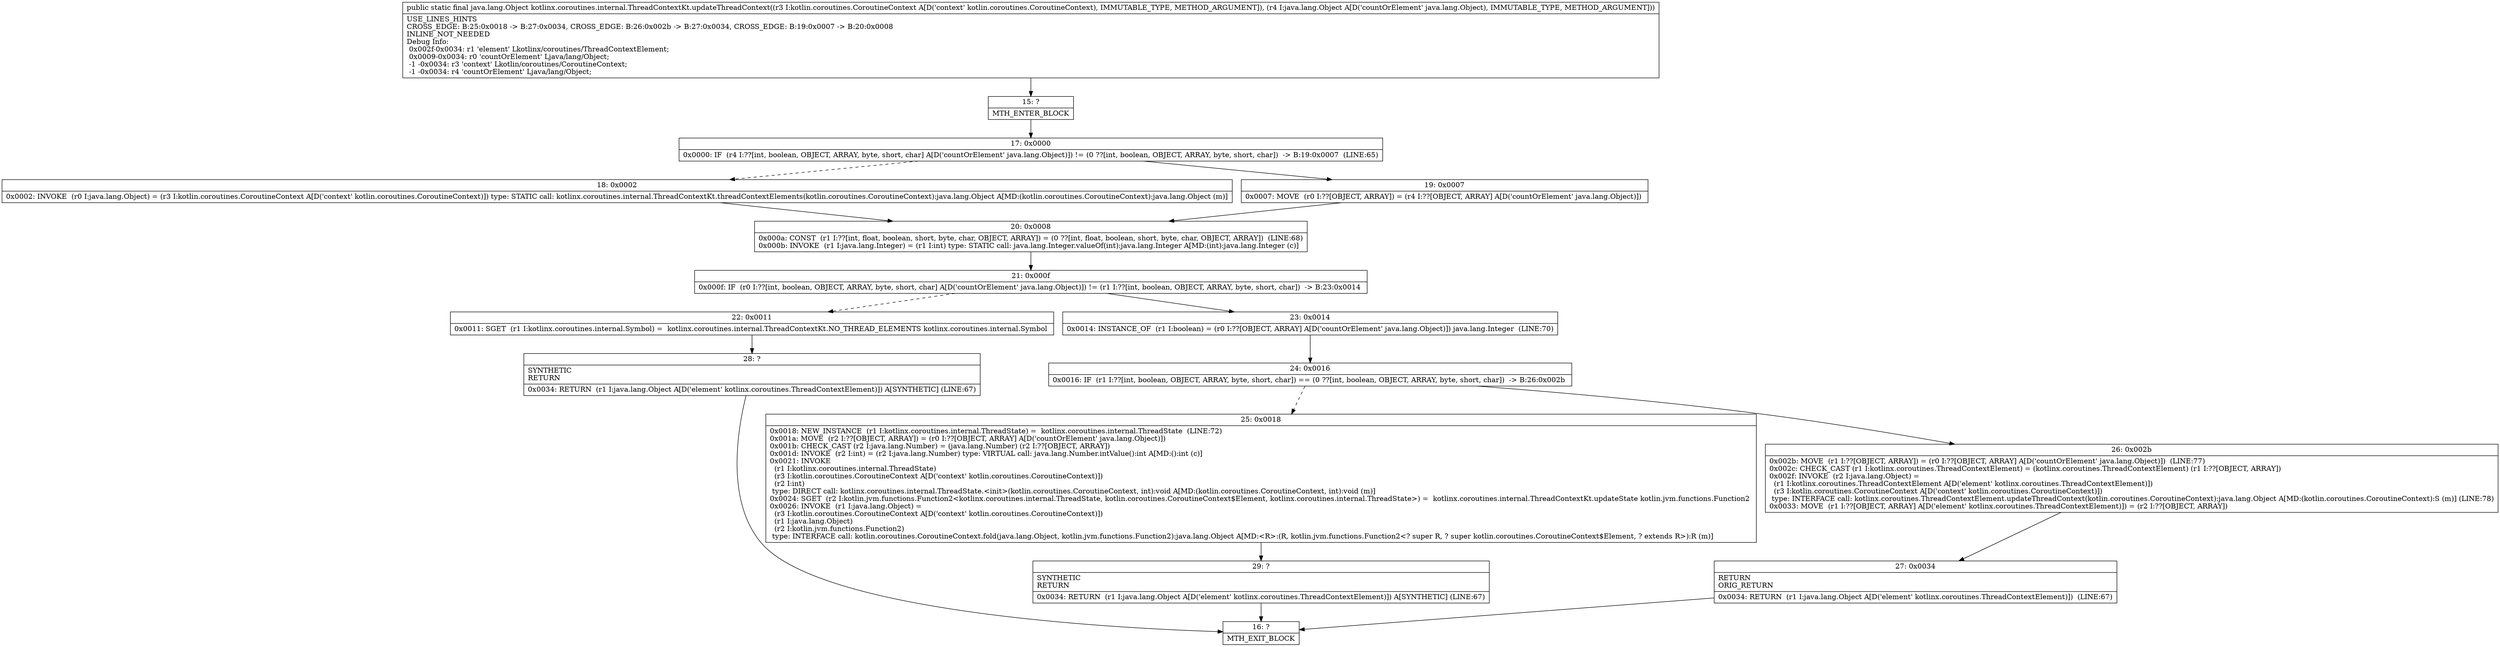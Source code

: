 digraph "CFG forkotlinx.coroutines.internal.ThreadContextKt.updateThreadContext(Lkotlin\/coroutines\/CoroutineContext;Ljava\/lang\/Object;)Ljava\/lang\/Object;" {
Node_15 [shape=record,label="{15\:\ ?|MTH_ENTER_BLOCK\l}"];
Node_17 [shape=record,label="{17\:\ 0x0000|0x0000: IF  (r4 I:??[int, boolean, OBJECT, ARRAY, byte, short, char] A[D('countOrElement' java.lang.Object)]) != (0 ??[int, boolean, OBJECT, ARRAY, byte, short, char])  \-\> B:19:0x0007  (LINE:65)\l}"];
Node_18 [shape=record,label="{18\:\ 0x0002|0x0002: INVOKE  (r0 I:java.lang.Object) = (r3 I:kotlin.coroutines.CoroutineContext A[D('context' kotlin.coroutines.CoroutineContext)]) type: STATIC call: kotlinx.coroutines.internal.ThreadContextKt.threadContextElements(kotlin.coroutines.CoroutineContext):java.lang.Object A[MD:(kotlin.coroutines.CoroutineContext):java.lang.Object (m)]\l}"];
Node_20 [shape=record,label="{20\:\ 0x0008|0x000a: CONST  (r1 I:??[int, float, boolean, short, byte, char, OBJECT, ARRAY]) = (0 ??[int, float, boolean, short, byte, char, OBJECT, ARRAY])  (LINE:68)\l0x000b: INVOKE  (r1 I:java.lang.Integer) = (r1 I:int) type: STATIC call: java.lang.Integer.valueOf(int):java.lang.Integer A[MD:(int):java.lang.Integer (c)]\l}"];
Node_21 [shape=record,label="{21\:\ 0x000f|0x000f: IF  (r0 I:??[int, boolean, OBJECT, ARRAY, byte, short, char] A[D('countOrElement' java.lang.Object)]) != (r1 I:??[int, boolean, OBJECT, ARRAY, byte, short, char])  \-\> B:23:0x0014 \l}"];
Node_22 [shape=record,label="{22\:\ 0x0011|0x0011: SGET  (r1 I:kotlinx.coroutines.internal.Symbol) =  kotlinx.coroutines.internal.ThreadContextKt.NO_THREAD_ELEMENTS kotlinx.coroutines.internal.Symbol \l}"];
Node_28 [shape=record,label="{28\:\ ?|SYNTHETIC\lRETURN\l|0x0034: RETURN  (r1 I:java.lang.Object A[D('element' kotlinx.coroutines.ThreadContextElement)]) A[SYNTHETIC] (LINE:67)\l}"];
Node_16 [shape=record,label="{16\:\ ?|MTH_EXIT_BLOCK\l}"];
Node_23 [shape=record,label="{23\:\ 0x0014|0x0014: INSTANCE_OF  (r1 I:boolean) = (r0 I:??[OBJECT, ARRAY] A[D('countOrElement' java.lang.Object)]) java.lang.Integer  (LINE:70)\l}"];
Node_24 [shape=record,label="{24\:\ 0x0016|0x0016: IF  (r1 I:??[int, boolean, OBJECT, ARRAY, byte, short, char]) == (0 ??[int, boolean, OBJECT, ARRAY, byte, short, char])  \-\> B:26:0x002b \l}"];
Node_25 [shape=record,label="{25\:\ 0x0018|0x0018: NEW_INSTANCE  (r1 I:kotlinx.coroutines.internal.ThreadState) =  kotlinx.coroutines.internal.ThreadState  (LINE:72)\l0x001a: MOVE  (r2 I:??[OBJECT, ARRAY]) = (r0 I:??[OBJECT, ARRAY] A[D('countOrElement' java.lang.Object)]) \l0x001b: CHECK_CAST (r2 I:java.lang.Number) = (java.lang.Number) (r2 I:??[OBJECT, ARRAY]) \l0x001d: INVOKE  (r2 I:int) = (r2 I:java.lang.Number) type: VIRTUAL call: java.lang.Number.intValue():int A[MD:():int (c)]\l0x0021: INVOKE  \l  (r1 I:kotlinx.coroutines.internal.ThreadState)\l  (r3 I:kotlin.coroutines.CoroutineContext A[D('context' kotlin.coroutines.CoroutineContext)])\l  (r2 I:int)\l type: DIRECT call: kotlinx.coroutines.internal.ThreadState.\<init\>(kotlin.coroutines.CoroutineContext, int):void A[MD:(kotlin.coroutines.CoroutineContext, int):void (m)]\l0x0024: SGET  (r2 I:kotlin.jvm.functions.Function2\<kotlinx.coroutines.internal.ThreadState, kotlin.coroutines.CoroutineContext$Element, kotlinx.coroutines.internal.ThreadState\>) =  kotlinx.coroutines.internal.ThreadContextKt.updateState kotlin.jvm.functions.Function2 \l0x0026: INVOKE  (r1 I:java.lang.Object) = \l  (r3 I:kotlin.coroutines.CoroutineContext A[D('context' kotlin.coroutines.CoroutineContext)])\l  (r1 I:java.lang.Object)\l  (r2 I:kotlin.jvm.functions.Function2)\l type: INTERFACE call: kotlin.coroutines.CoroutineContext.fold(java.lang.Object, kotlin.jvm.functions.Function2):java.lang.Object A[MD:\<R\>:(R, kotlin.jvm.functions.Function2\<? super R, ? super kotlin.coroutines.CoroutineContext$Element, ? extends R\>):R (m)]\l}"];
Node_29 [shape=record,label="{29\:\ ?|SYNTHETIC\lRETURN\l|0x0034: RETURN  (r1 I:java.lang.Object A[D('element' kotlinx.coroutines.ThreadContextElement)]) A[SYNTHETIC] (LINE:67)\l}"];
Node_26 [shape=record,label="{26\:\ 0x002b|0x002b: MOVE  (r1 I:??[OBJECT, ARRAY]) = (r0 I:??[OBJECT, ARRAY] A[D('countOrElement' java.lang.Object)])  (LINE:77)\l0x002c: CHECK_CAST (r1 I:kotlinx.coroutines.ThreadContextElement) = (kotlinx.coroutines.ThreadContextElement) (r1 I:??[OBJECT, ARRAY]) \l0x002f: INVOKE  (r2 I:java.lang.Object) = \l  (r1 I:kotlinx.coroutines.ThreadContextElement A[D('element' kotlinx.coroutines.ThreadContextElement)])\l  (r3 I:kotlin.coroutines.CoroutineContext A[D('context' kotlin.coroutines.CoroutineContext)])\l type: INTERFACE call: kotlinx.coroutines.ThreadContextElement.updateThreadContext(kotlin.coroutines.CoroutineContext):java.lang.Object A[MD:(kotlin.coroutines.CoroutineContext):S (m)] (LINE:78)\l0x0033: MOVE  (r1 I:??[OBJECT, ARRAY] A[D('element' kotlinx.coroutines.ThreadContextElement)]) = (r2 I:??[OBJECT, ARRAY]) \l}"];
Node_27 [shape=record,label="{27\:\ 0x0034|RETURN\lORIG_RETURN\l|0x0034: RETURN  (r1 I:java.lang.Object A[D('element' kotlinx.coroutines.ThreadContextElement)])  (LINE:67)\l}"];
Node_19 [shape=record,label="{19\:\ 0x0007|0x0007: MOVE  (r0 I:??[OBJECT, ARRAY]) = (r4 I:??[OBJECT, ARRAY] A[D('countOrElement' java.lang.Object)]) \l}"];
MethodNode[shape=record,label="{public static final java.lang.Object kotlinx.coroutines.internal.ThreadContextKt.updateThreadContext((r3 I:kotlin.coroutines.CoroutineContext A[D('context' kotlin.coroutines.CoroutineContext), IMMUTABLE_TYPE, METHOD_ARGUMENT]), (r4 I:java.lang.Object A[D('countOrElement' java.lang.Object), IMMUTABLE_TYPE, METHOD_ARGUMENT]))  | USE_LINES_HINTS\lCROSS_EDGE: B:25:0x0018 \-\> B:27:0x0034, CROSS_EDGE: B:26:0x002b \-\> B:27:0x0034, CROSS_EDGE: B:19:0x0007 \-\> B:20:0x0008\lINLINE_NOT_NEEDED\lDebug Info:\l  0x002f\-0x0034: r1 'element' Lkotlinx\/coroutines\/ThreadContextElement;\l  0x0009\-0x0034: r0 'countOrElement' Ljava\/lang\/Object;\l  \-1 \-0x0034: r3 'context' Lkotlin\/coroutines\/CoroutineContext;\l  \-1 \-0x0034: r4 'countOrElement' Ljava\/lang\/Object;\l}"];
MethodNode -> Node_15;Node_15 -> Node_17;
Node_17 -> Node_18[style=dashed];
Node_17 -> Node_19;
Node_18 -> Node_20;
Node_20 -> Node_21;
Node_21 -> Node_22[style=dashed];
Node_21 -> Node_23;
Node_22 -> Node_28;
Node_28 -> Node_16;
Node_23 -> Node_24;
Node_24 -> Node_25[style=dashed];
Node_24 -> Node_26;
Node_25 -> Node_29;
Node_29 -> Node_16;
Node_26 -> Node_27;
Node_27 -> Node_16;
Node_19 -> Node_20;
}

